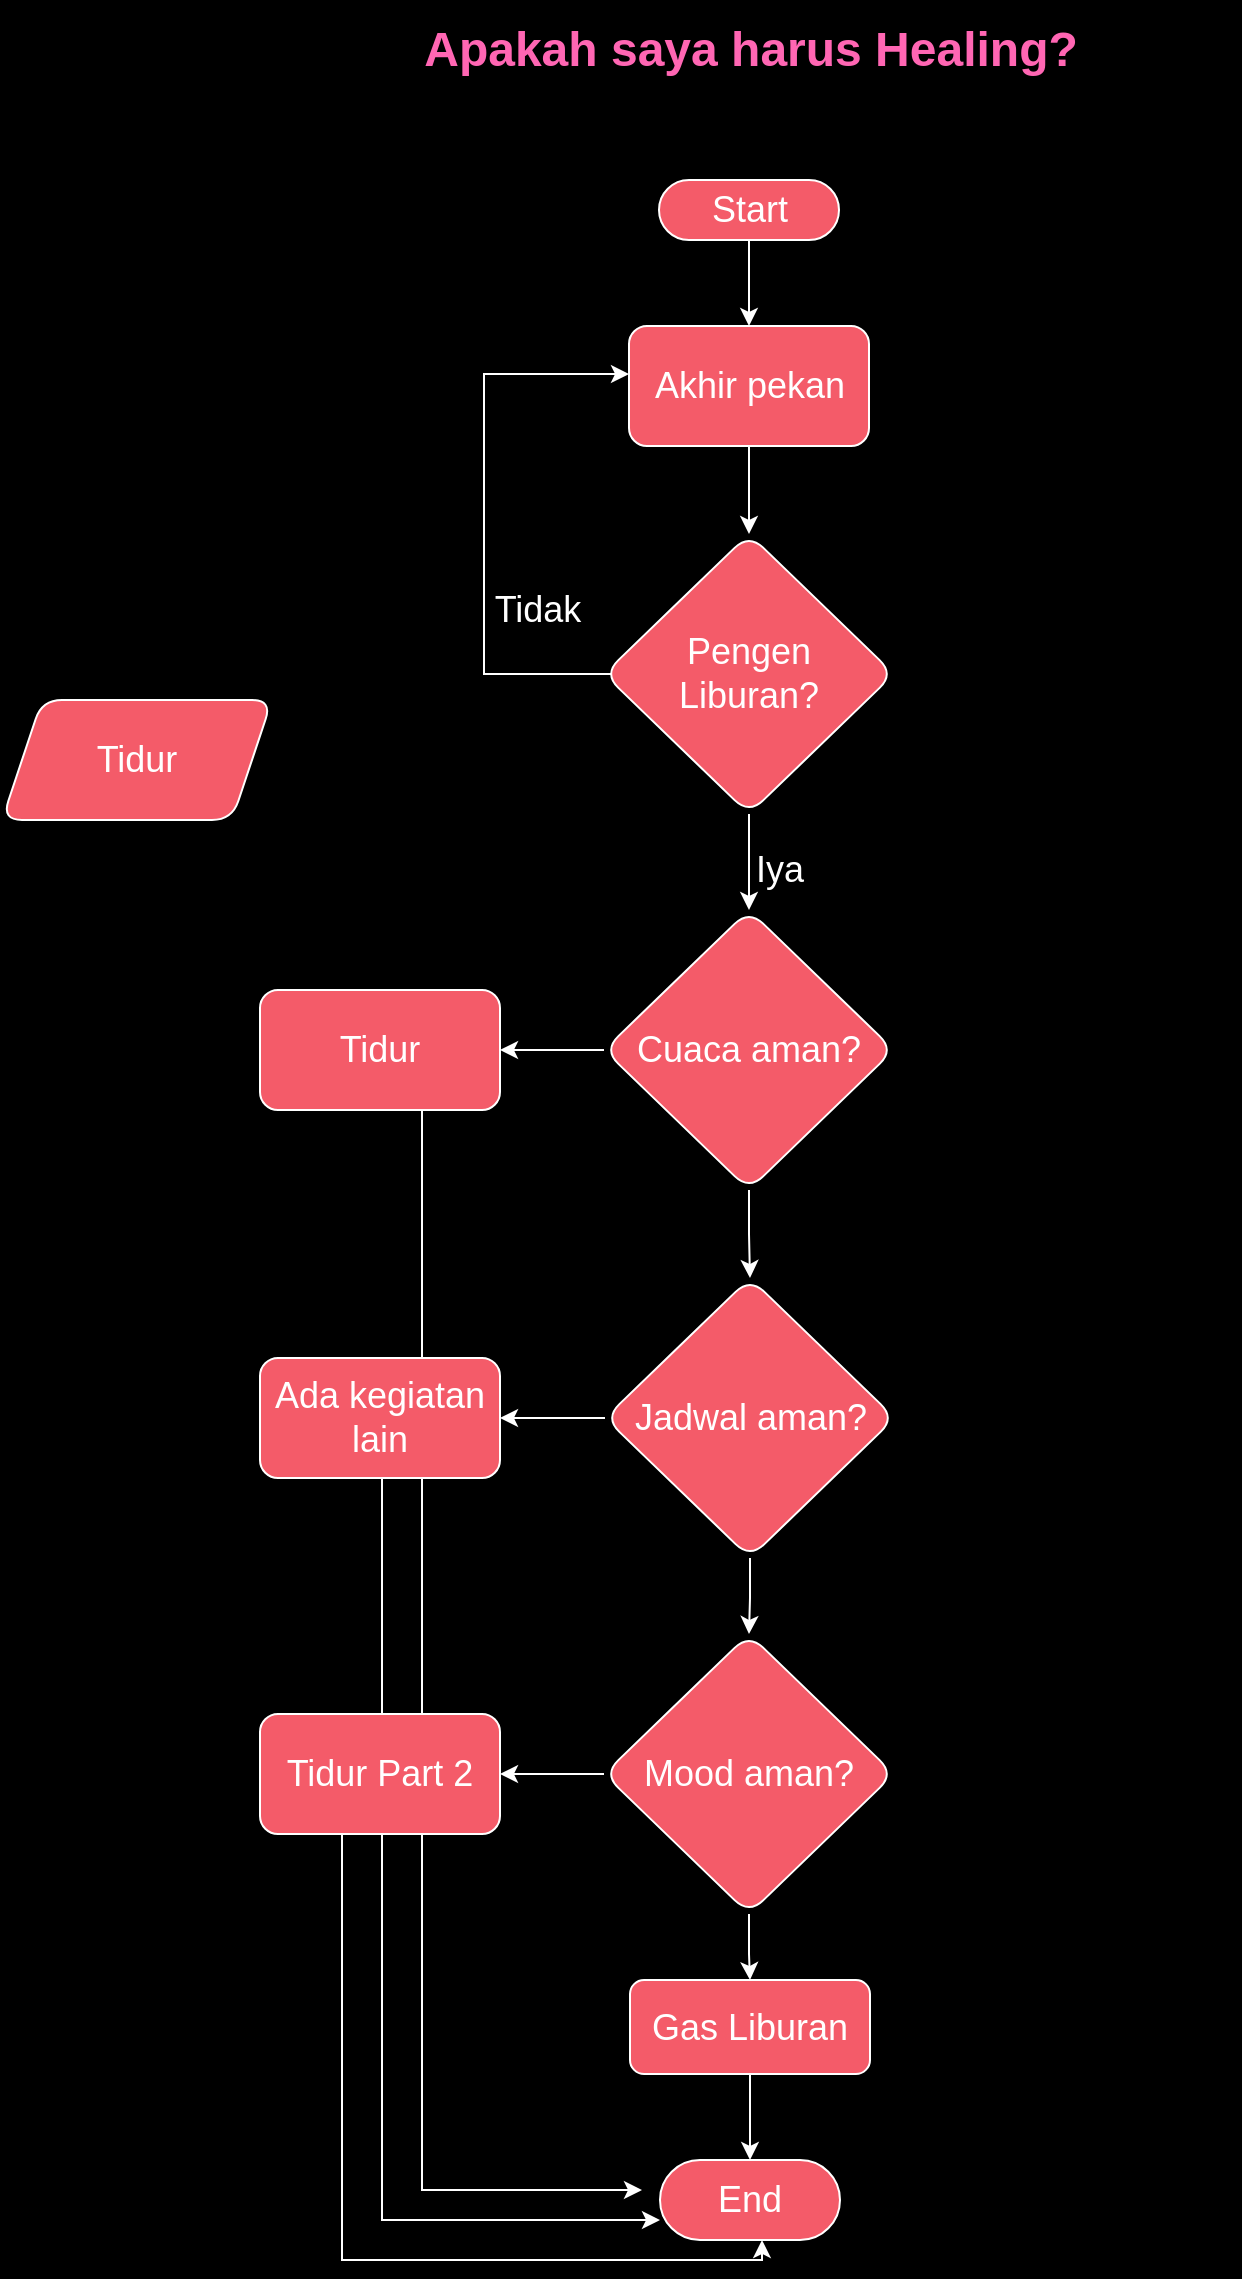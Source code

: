 <mxfile version="22.1.7" type="device">
  <diagram id="C5RBs43oDa-KdzZeNtuy" name="Page-1">
    <mxGraphModel dx="880" dy="446" grid="1" gridSize="10" guides="1" tooltips="1" connect="1" arrows="1" fold="1" page="1" pageScale="1" pageWidth="827" pageHeight="1169" background="#000000" math="0" shadow="0">
      <root>
        <mxCell id="WIyWlLk6GJQsqaUBKTNV-0" />
        <mxCell id="WIyWlLk6GJQsqaUBKTNV-1" parent="WIyWlLk6GJQsqaUBKTNV-0" />
        <mxCell id="wWsB43tYdhF1dsKAu8T7-9" value="" style="edgeStyle=orthogonalEdgeStyle;rounded=1;orthogonalLoop=1;jettySize=auto;html=1;labelBackgroundColor=none;strokeColor=#FFFFFF;fontColor=#FFFFFF;" parent="WIyWlLk6GJQsqaUBKTNV-1" source="wWsB43tYdhF1dsKAu8T7-1" target="wWsB43tYdhF1dsKAu8T7-8" edge="1">
          <mxGeometry relative="1" as="geometry" />
        </mxCell>
        <mxCell id="wWsB43tYdhF1dsKAu8T7-1" value="&lt;font style=&quot;font-size: 18px;&quot;&gt;Start&lt;/font&gt;" style="html=1;dashed=0;whiteSpace=wrap;shape=mxgraph.dfd.start;rounded=1;labelBackgroundColor=none;fillColor=#F45B69;strokeColor=#FFFFFF;fontColor=#FFFFFF;" parent="WIyWlLk6GJQsqaUBKTNV-1" vertex="1">
          <mxGeometry x="368.5" y="100" width="90" height="30" as="geometry" />
        </mxCell>
        <mxCell id="wWsB43tYdhF1dsKAu8T7-11" value="" style="edgeStyle=orthogonalEdgeStyle;rounded=1;orthogonalLoop=1;jettySize=auto;html=1;labelBackgroundColor=none;strokeColor=#FFFFFF;fontColor=#FFFFFF;" parent="WIyWlLk6GJQsqaUBKTNV-1" source="wWsB43tYdhF1dsKAu8T7-8" target="wWsB43tYdhF1dsKAu8T7-10" edge="1">
          <mxGeometry relative="1" as="geometry" />
        </mxCell>
        <mxCell id="wWsB43tYdhF1dsKAu8T7-8" value="&lt;span style=&quot;font-size: 18px;&quot;&gt;Akhir pekan&lt;/span&gt;" style="whiteSpace=wrap;html=1;dashed=0;rounded=1;labelBackgroundColor=none;fillColor=#F45B69;strokeColor=#FFFFFF;fontColor=#FFFFFF;" parent="WIyWlLk6GJQsqaUBKTNV-1" vertex="1">
          <mxGeometry x="353.5" y="173" width="120" height="60" as="geometry" />
        </mxCell>
        <mxCell id="K_AMTAFTZP05vmwezGBS-0" style="edgeStyle=orthogonalEdgeStyle;rounded=0;orthogonalLoop=1;jettySize=auto;html=1;strokeColor=#FFFFFF;" edge="1" parent="WIyWlLk6GJQsqaUBKTNV-1">
          <mxGeometry relative="1" as="geometry">
            <mxPoint x="353.5" y="197" as="targetPoint" />
            <mxPoint x="368.964" y="347" as="sourcePoint" />
            <Array as="points">
              <mxPoint x="281" y="347" />
              <mxPoint x="281" y="197" />
            </Array>
          </mxGeometry>
        </mxCell>
        <mxCell id="K_AMTAFTZP05vmwezGBS-2" value="" style="edgeStyle=orthogonalEdgeStyle;rounded=0;orthogonalLoop=1;jettySize=auto;html=1;strokeColor=#FFFFFF;" edge="1" parent="WIyWlLk6GJQsqaUBKTNV-1" source="wWsB43tYdhF1dsKAu8T7-10" target="K_AMTAFTZP05vmwezGBS-1">
          <mxGeometry relative="1" as="geometry" />
        </mxCell>
        <mxCell id="wWsB43tYdhF1dsKAu8T7-10" value="&lt;span style=&quot;font-size: 18px;&quot;&gt;Pengen &lt;br&gt;Liburan?&lt;/span&gt;" style="rhombus;whiteSpace=wrap;html=1;dashed=0;rounded=1;labelBackgroundColor=none;fillColor=#F45B69;strokeColor=#FFFFFF;fontColor=#FFFFFF;" parent="WIyWlLk6GJQsqaUBKTNV-1" vertex="1">
          <mxGeometry x="341" y="277" width="145" height="140" as="geometry" />
        </mxCell>
        <mxCell id="wWsB43tYdhF1dsKAu8T7-31" value="&lt;font style=&quot;font-size: 18px;&quot;&gt;Tidak&lt;/font&gt;" style="text;html=1;strokeColor=none;fillColor=none;align=center;verticalAlign=middle;whiteSpace=wrap;rounded=1;labelBackgroundColor=none;fontColor=#FFFFFF;" parent="WIyWlLk6GJQsqaUBKTNV-1" vertex="1">
          <mxGeometry x="277.5" y="300" width="60" height="30" as="geometry" />
        </mxCell>
        <mxCell id="wWsB43tYdhF1dsKAu8T7-33" value="&lt;font style=&quot;font-size: 18px;&quot;&gt;End&lt;/font&gt;" style="html=1;dashed=0;whiteSpace=wrap;shape=mxgraph.dfd.start;rounded=1;labelBackgroundColor=none;fillColor=#F45B69;strokeColor=#FFFFFF;fontColor=#FFFFFF;" parent="WIyWlLk6GJQsqaUBKTNV-1" vertex="1">
          <mxGeometry x="369" y="1090" width="90" height="40" as="geometry" />
        </mxCell>
        <mxCell id="wWsB43tYdhF1dsKAu8T7-49" value="Apakah saya harus Healing?" style="text;strokeColor=none;fillColor=none;html=1;fontSize=24;fontStyle=1;verticalAlign=middle;align=center;fontColor=#FF66B3;" parent="WIyWlLk6GJQsqaUBKTNV-1" vertex="1">
          <mxGeometry x="169" y="10" width="490" height="50" as="geometry" />
        </mxCell>
        <mxCell id="K_AMTAFTZP05vmwezGBS-7" value="" style="edgeStyle=orthogonalEdgeStyle;rounded=0;orthogonalLoop=1;jettySize=auto;html=1;strokeColor=#FFFFFF;" edge="1" parent="WIyWlLk6GJQsqaUBKTNV-1" source="K_AMTAFTZP05vmwezGBS-1" target="K_AMTAFTZP05vmwezGBS-6">
          <mxGeometry relative="1" as="geometry" />
        </mxCell>
        <mxCell id="K_AMTAFTZP05vmwezGBS-9" value="" style="edgeStyle=orthogonalEdgeStyle;rounded=0;orthogonalLoop=1;jettySize=auto;html=1;strokeColor=#FFFFFF;" edge="1" parent="WIyWlLk6GJQsqaUBKTNV-1" source="K_AMTAFTZP05vmwezGBS-1" target="K_AMTAFTZP05vmwezGBS-8">
          <mxGeometry relative="1" as="geometry" />
        </mxCell>
        <mxCell id="K_AMTAFTZP05vmwezGBS-1" value="&lt;span style=&quot;font-size: 18px;&quot;&gt;Cuaca aman?&lt;/span&gt;" style="rhombus;whiteSpace=wrap;html=1;dashed=0;rounded=1;labelBackgroundColor=none;fillColor=#F45B69;strokeColor=#FFFFFF;fontColor=#FFFFFF;" vertex="1" parent="WIyWlLk6GJQsqaUBKTNV-1">
          <mxGeometry x="341" y="465" width="145" height="140" as="geometry" />
        </mxCell>
        <mxCell id="K_AMTAFTZP05vmwezGBS-3" value="&lt;font style=&quot;font-size: 18px;&quot;&gt;Iya&lt;/font&gt;" style="text;html=1;strokeColor=none;fillColor=none;align=center;verticalAlign=middle;whiteSpace=wrap;rounded=1;labelBackgroundColor=none;fontColor=#FFFFFF;" vertex="1" parent="WIyWlLk6GJQsqaUBKTNV-1">
          <mxGeometry x="398.5" y="430" width="60" height="30" as="geometry" />
        </mxCell>
        <mxCell id="K_AMTAFTZP05vmwezGBS-4" value="&lt;span style=&quot;font-size: 18px;&quot;&gt;Tidur&lt;/span&gt;" style="shape=parallelogram;perimeter=parallelogramPerimeter;whiteSpace=wrap;html=1;fixedSize=1;rounded=1;labelBackgroundColor=none;fillColor=#F45B69;strokeColor=#FFFFFF;fontColor=#FFFFFF;" vertex="1" parent="WIyWlLk6GJQsqaUBKTNV-1">
          <mxGeometry x="40" y="360" width="135" height="60" as="geometry" />
        </mxCell>
        <mxCell id="K_AMTAFTZP05vmwezGBS-19" style="edgeStyle=orthogonalEdgeStyle;rounded=0;orthogonalLoop=1;jettySize=auto;html=1;strokeColor=#FFFFFF;" edge="1" parent="WIyWlLk6GJQsqaUBKTNV-1">
          <mxGeometry relative="1" as="geometry">
            <mxPoint x="360" y="1105" as="targetPoint" />
            <mxPoint x="250" y="565" as="sourcePoint" />
            <Array as="points">
              <mxPoint x="250" y="1105" />
            </Array>
          </mxGeometry>
        </mxCell>
        <mxCell id="K_AMTAFTZP05vmwezGBS-6" value="&lt;span style=&quot;font-size: 18px;&quot;&gt;Tidur&lt;/span&gt;" style="whiteSpace=wrap;html=1;dashed=0;rounded=1;labelBackgroundColor=none;fillColor=#F45B69;strokeColor=#FFFFFF;fontColor=#FFFFFF;" vertex="1" parent="WIyWlLk6GJQsqaUBKTNV-1">
          <mxGeometry x="169" y="505" width="120" height="60" as="geometry" />
        </mxCell>
        <mxCell id="K_AMTAFTZP05vmwezGBS-11" value="" style="edgeStyle=orthogonalEdgeStyle;rounded=0;orthogonalLoop=1;jettySize=auto;html=1;strokeColor=#FFFFFF;" edge="1" parent="WIyWlLk6GJQsqaUBKTNV-1" source="K_AMTAFTZP05vmwezGBS-8" target="K_AMTAFTZP05vmwezGBS-10">
          <mxGeometry relative="1" as="geometry" />
        </mxCell>
        <mxCell id="K_AMTAFTZP05vmwezGBS-14" value="" style="edgeStyle=orthogonalEdgeStyle;rounded=0;orthogonalLoop=1;jettySize=auto;html=1;strokeColor=#FFFFFF;" edge="1" parent="WIyWlLk6GJQsqaUBKTNV-1" source="K_AMTAFTZP05vmwezGBS-8" target="K_AMTAFTZP05vmwezGBS-12">
          <mxGeometry relative="1" as="geometry" />
        </mxCell>
        <mxCell id="K_AMTAFTZP05vmwezGBS-8" value="&lt;span style=&quot;font-size: 18px;&quot;&gt;Jadwal aman?&lt;/span&gt;" style="rhombus;whiteSpace=wrap;html=1;dashed=0;rounded=1;labelBackgroundColor=none;fillColor=#F45B69;strokeColor=#FFFFFF;fontColor=#FFFFFF;" vertex="1" parent="WIyWlLk6GJQsqaUBKTNV-1">
          <mxGeometry x="341.5" y="649" width="145" height="140" as="geometry" />
        </mxCell>
        <mxCell id="K_AMTAFTZP05vmwezGBS-20" style="edgeStyle=orthogonalEdgeStyle;rounded=0;orthogonalLoop=1;jettySize=auto;html=1;strokeColor=#FFFFFF;" edge="1" parent="WIyWlLk6GJQsqaUBKTNV-1" source="K_AMTAFTZP05vmwezGBS-10" target="wWsB43tYdhF1dsKAu8T7-33">
          <mxGeometry relative="1" as="geometry">
            <mxPoint x="220" y="1110" as="targetPoint" />
            <Array as="points">
              <mxPoint x="230" y="1120" />
            </Array>
          </mxGeometry>
        </mxCell>
        <mxCell id="K_AMTAFTZP05vmwezGBS-10" value="&lt;span style=&quot;font-size: 18px;&quot;&gt;Ada kegiatan lain&lt;/span&gt;" style="whiteSpace=wrap;html=1;dashed=0;rounded=1;labelBackgroundColor=none;fillColor=#F45B69;strokeColor=#FFFFFF;fontColor=#FFFFFF;" vertex="1" parent="WIyWlLk6GJQsqaUBKTNV-1">
          <mxGeometry x="169" y="689" width="120" height="60" as="geometry" />
        </mxCell>
        <mxCell id="K_AMTAFTZP05vmwezGBS-15" value="" style="edgeStyle=orthogonalEdgeStyle;rounded=0;orthogonalLoop=1;jettySize=auto;html=1;strokeColor=#FFFFFF;" edge="1" parent="WIyWlLk6GJQsqaUBKTNV-1" source="K_AMTAFTZP05vmwezGBS-12" target="K_AMTAFTZP05vmwezGBS-13">
          <mxGeometry relative="1" as="geometry" />
        </mxCell>
        <mxCell id="K_AMTAFTZP05vmwezGBS-18" value="" style="edgeStyle=orthogonalEdgeStyle;rounded=0;orthogonalLoop=1;jettySize=auto;html=1;strokeColor=#FFFFFF;" edge="1" parent="WIyWlLk6GJQsqaUBKTNV-1" source="K_AMTAFTZP05vmwezGBS-12" target="K_AMTAFTZP05vmwezGBS-17">
          <mxGeometry relative="1" as="geometry" />
        </mxCell>
        <mxCell id="K_AMTAFTZP05vmwezGBS-12" value="&lt;span style=&quot;font-size: 18px;&quot;&gt;Mood aman?&lt;/span&gt;" style="rhombus;whiteSpace=wrap;html=1;dashed=0;rounded=1;labelBackgroundColor=none;fillColor=#F45B69;strokeColor=#FFFFFF;fontColor=#FFFFFF;" vertex="1" parent="WIyWlLk6GJQsqaUBKTNV-1">
          <mxGeometry x="341" y="827" width="145" height="140" as="geometry" />
        </mxCell>
        <mxCell id="K_AMTAFTZP05vmwezGBS-16" value="" style="edgeStyle=orthogonalEdgeStyle;rounded=0;orthogonalLoop=1;jettySize=auto;html=1;strokeColor=#FFFFFF;" edge="1" parent="WIyWlLk6GJQsqaUBKTNV-1" source="K_AMTAFTZP05vmwezGBS-13" target="wWsB43tYdhF1dsKAu8T7-33">
          <mxGeometry relative="1" as="geometry" />
        </mxCell>
        <mxCell id="K_AMTAFTZP05vmwezGBS-13" value="&lt;span style=&quot;font-size: 18px;&quot;&gt;Gas Liburan&lt;/span&gt;" style="whiteSpace=wrap;html=1;dashed=0;rounded=1;labelBackgroundColor=none;fillColor=#F45B69;strokeColor=#FFFFFF;fontColor=#FFFFFF;" vertex="1" parent="WIyWlLk6GJQsqaUBKTNV-1">
          <mxGeometry x="354" y="1000" width="120" height="47" as="geometry" />
        </mxCell>
        <mxCell id="K_AMTAFTZP05vmwezGBS-21" style="edgeStyle=orthogonalEdgeStyle;rounded=0;orthogonalLoop=1;jettySize=auto;html=1;strokeColor=#FFFFFF;" edge="1" parent="WIyWlLk6GJQsqaUBKTNV-1" source="K_AMTAFTZP05vmwezGBS-17" target="wWsB43tYdhF1dsKAu8T7-33">
          <mxGeometry relative="1" as="geometry">
            <mxPoint x="210" y="1130" as="targetPoint" />
            <Array as="points">
              <mxPoint x="210" y="1140" />
              <mxPoint x="420" y="1140" />
            </Array>
          </mxGeometry>
        </mxCell>
        <mxCell id="K_AMTAFTZP05vmwezGBS-17" value="&lt;span style=&quot;font-size: 18px;&quot;&gt;Tidur Part 2&lt;/span&gt;" style="whiteSpace=wrap;html=1;dashed=0;rounded=1;labelBackgroundColor=none;fillColor=#F45B69;strokeColor=#FFFFFF;fontColor=#FFFFFF;" vertex="1" parent="WIyWlLk6GJQsqaUBKTNV-1">
          <mxGeometry x="169" y="867" width="120" height="60" as="geometry" />
        </mxCell>
      </root>
    </mxGraphModel>
  </diagram>
</mxfile>
